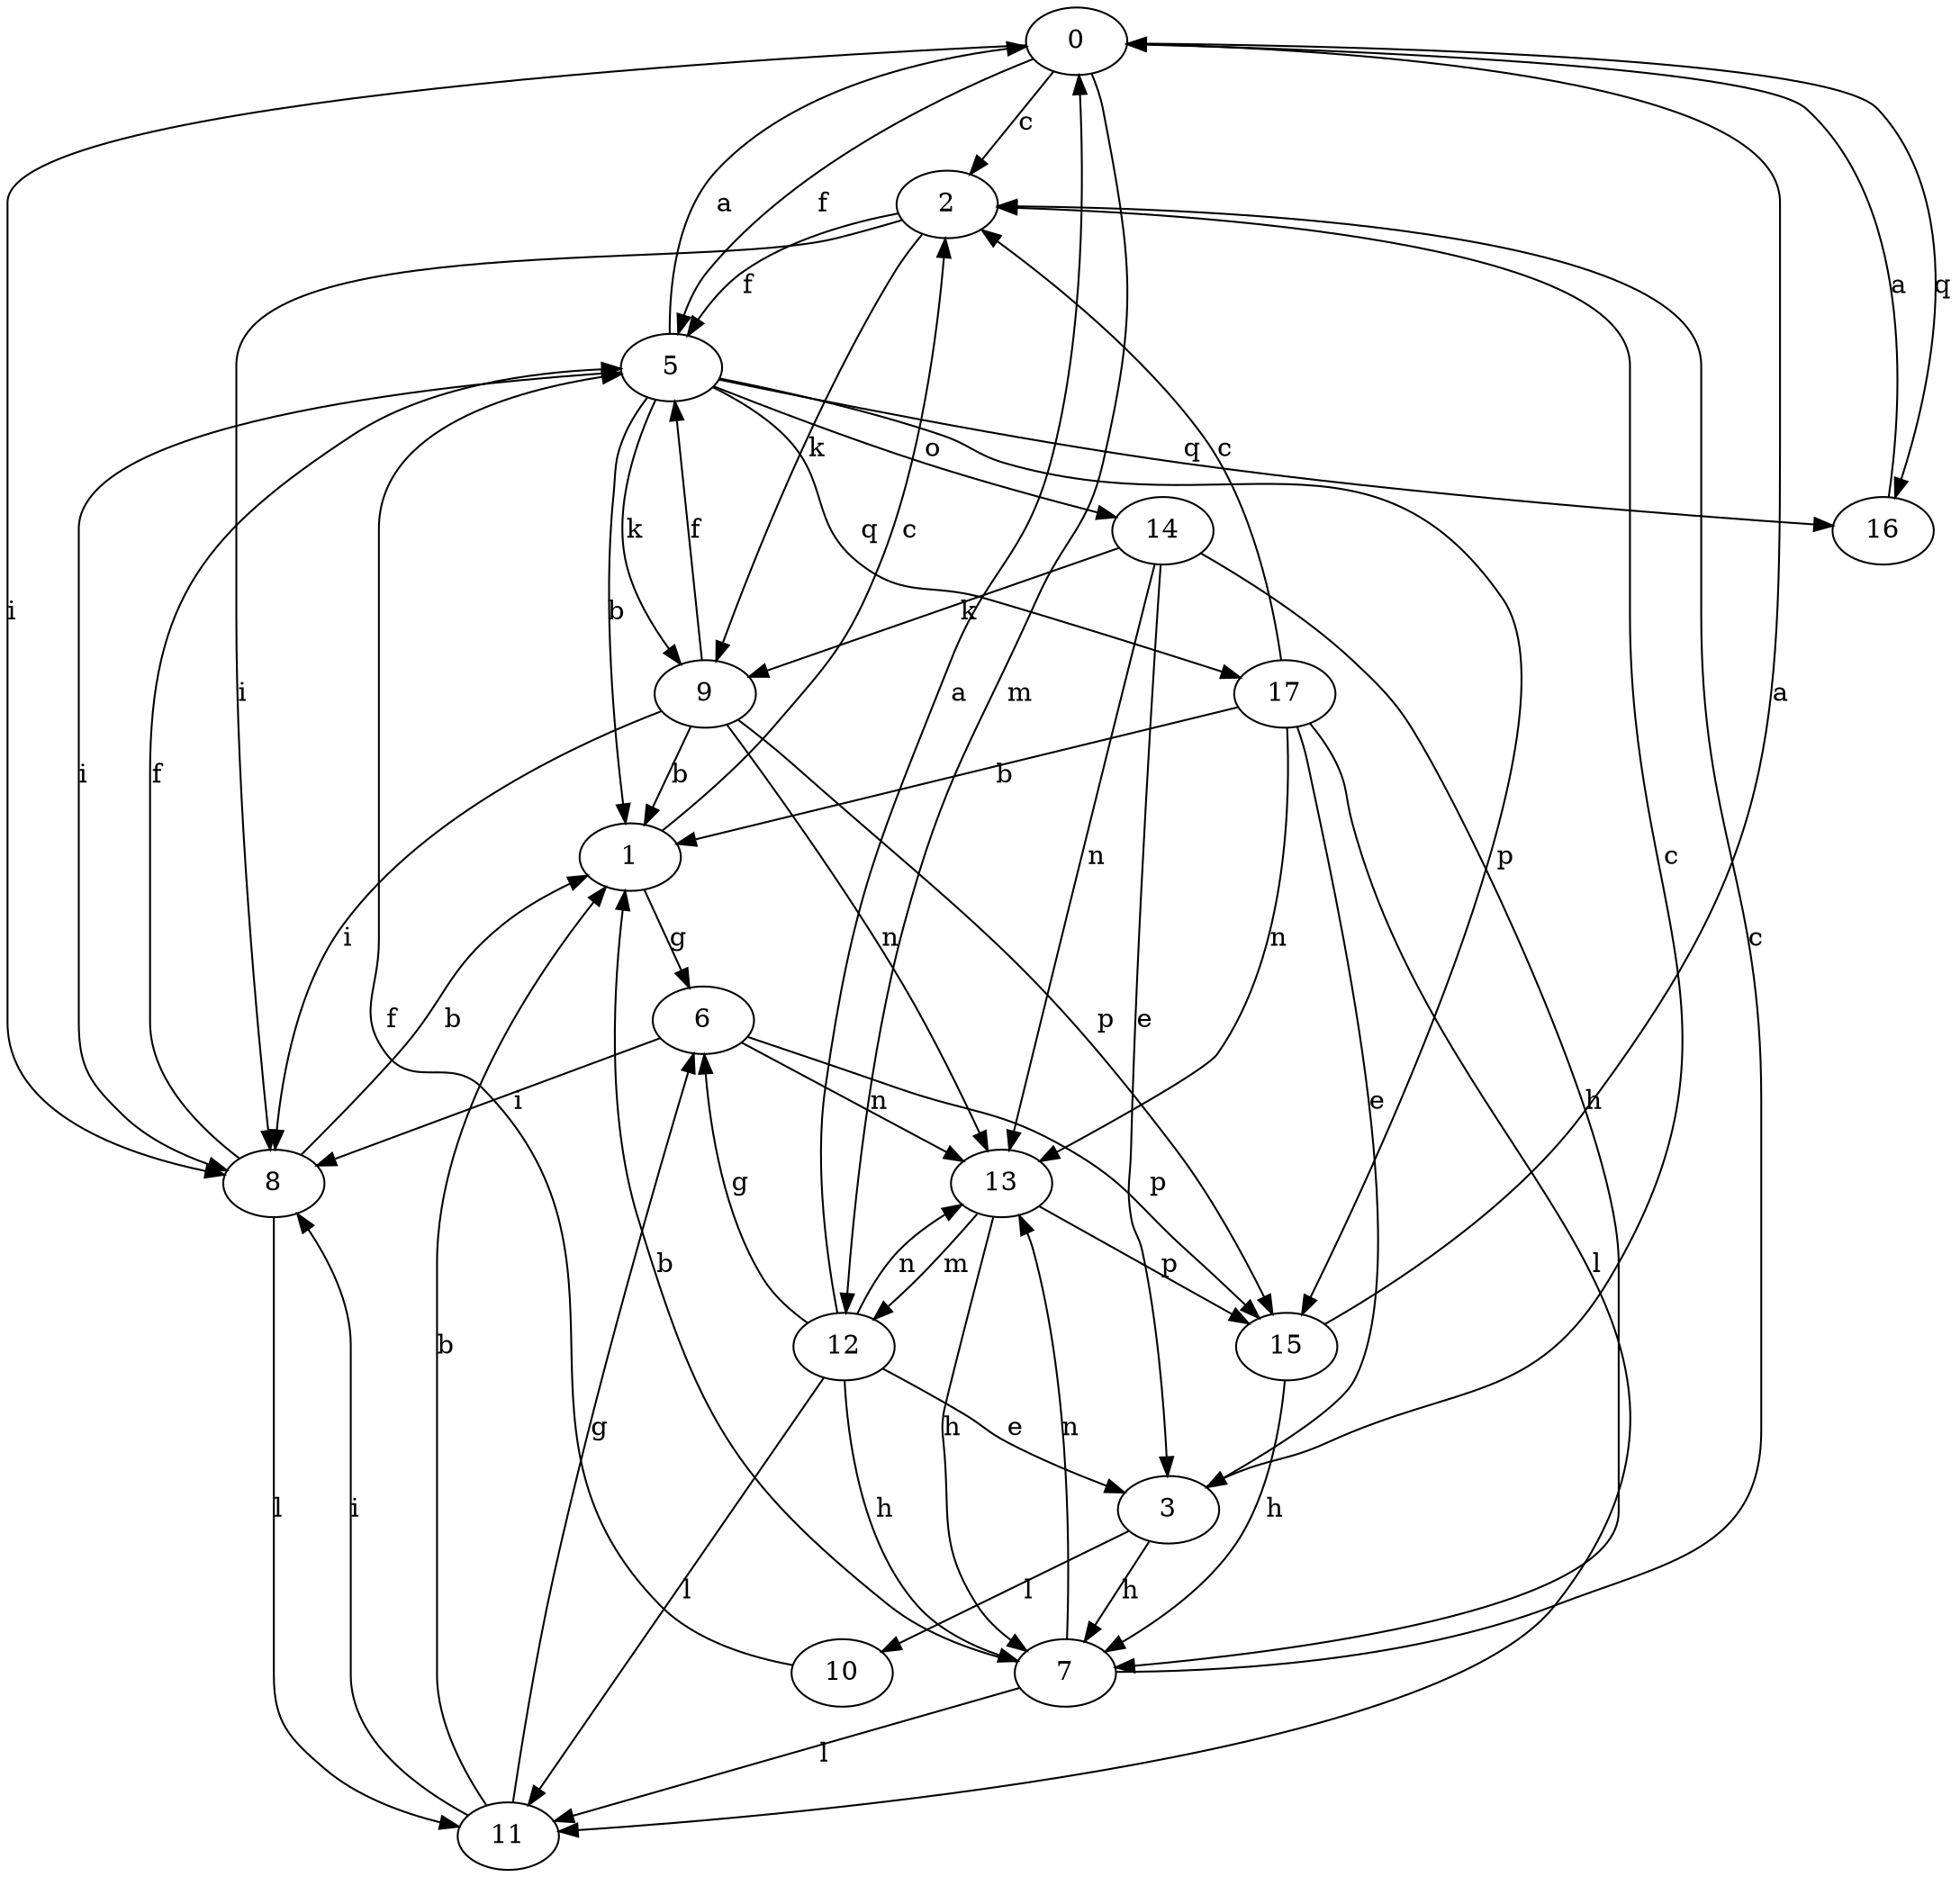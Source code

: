 strict digraph  {
0;
1;
2;
3;
5;
6;
7;
8;
9;
10;
11;
12;
13;
14;
15;
16;
17;
0 -> 2  [label=c];
0 -> 5  [label=f];
0 -> 8  [label=i];
0 -> 12  [label=m];
0 -> 16  [label=q];
1 -> 2  [label=c];
1 -> 6  [label=g];
2 -> 5  [label=f];
2 -> 8  [label=i];
2 -> 9  [label=k];
3 -> 2  [label=c];
3 -> 7  [label=h];
3 -> 10  [label=l];
5 -> 0  [label=a];
5 -> 1  [label=b];
5 -> 8  [label=i];
5 -> 9  [label=k];
5 -> 14  [label=o];
5 -> 15  [label=p];
5 -> 16  [label=q];
5 -> 17  [label=q];
6 -> 8  [label=i];
6 -> 13  [label=n];
6 -> 15  [label=p];
7 -> 1  [label=b];
7 -> 2  [label=c];
7 -> 11  [label=l];
7 -> 13  [label=n];
8 -> 1  [label=b];
8 -> 5  [label=f];
8 -> 11  [label=l];
9 -> 1  [label=b];
9 -> 5  [label=f];
9 -> 8  [label=i];
9 -> 13  [label=n];
9 -> 15  [label=p];
10 -> 5  [label=f];
11 -> 1  [label=b];
11 -> 6  [label=g];
11 -> 8  [label=i];
12 -> 0  [label=a];
12 -> 3  [label=e];
12 -> 6  [label=g];
12 -> 7  [label=h];
12 -> 11  [label=l];
12 -> 13  [label=n];
13 -> 7  [label=h];
13 -> 12  [label=m];
13 -> 15  [label=p];
14 -> 3  [label=e];
14 -> 7  [label=h];
14 -> 9  [label=k];
14 -> 13  [label=n];
15 -> 0  [label=a];
15 -> 7  [label=h];
16 -> 0  [label=a];
17 -> 1  [label=b];
17 -> 2  [label=c];
17 -> 3  [label=e];
17 -> 11  [label=l];
17 -> 13  [label=n];
}
